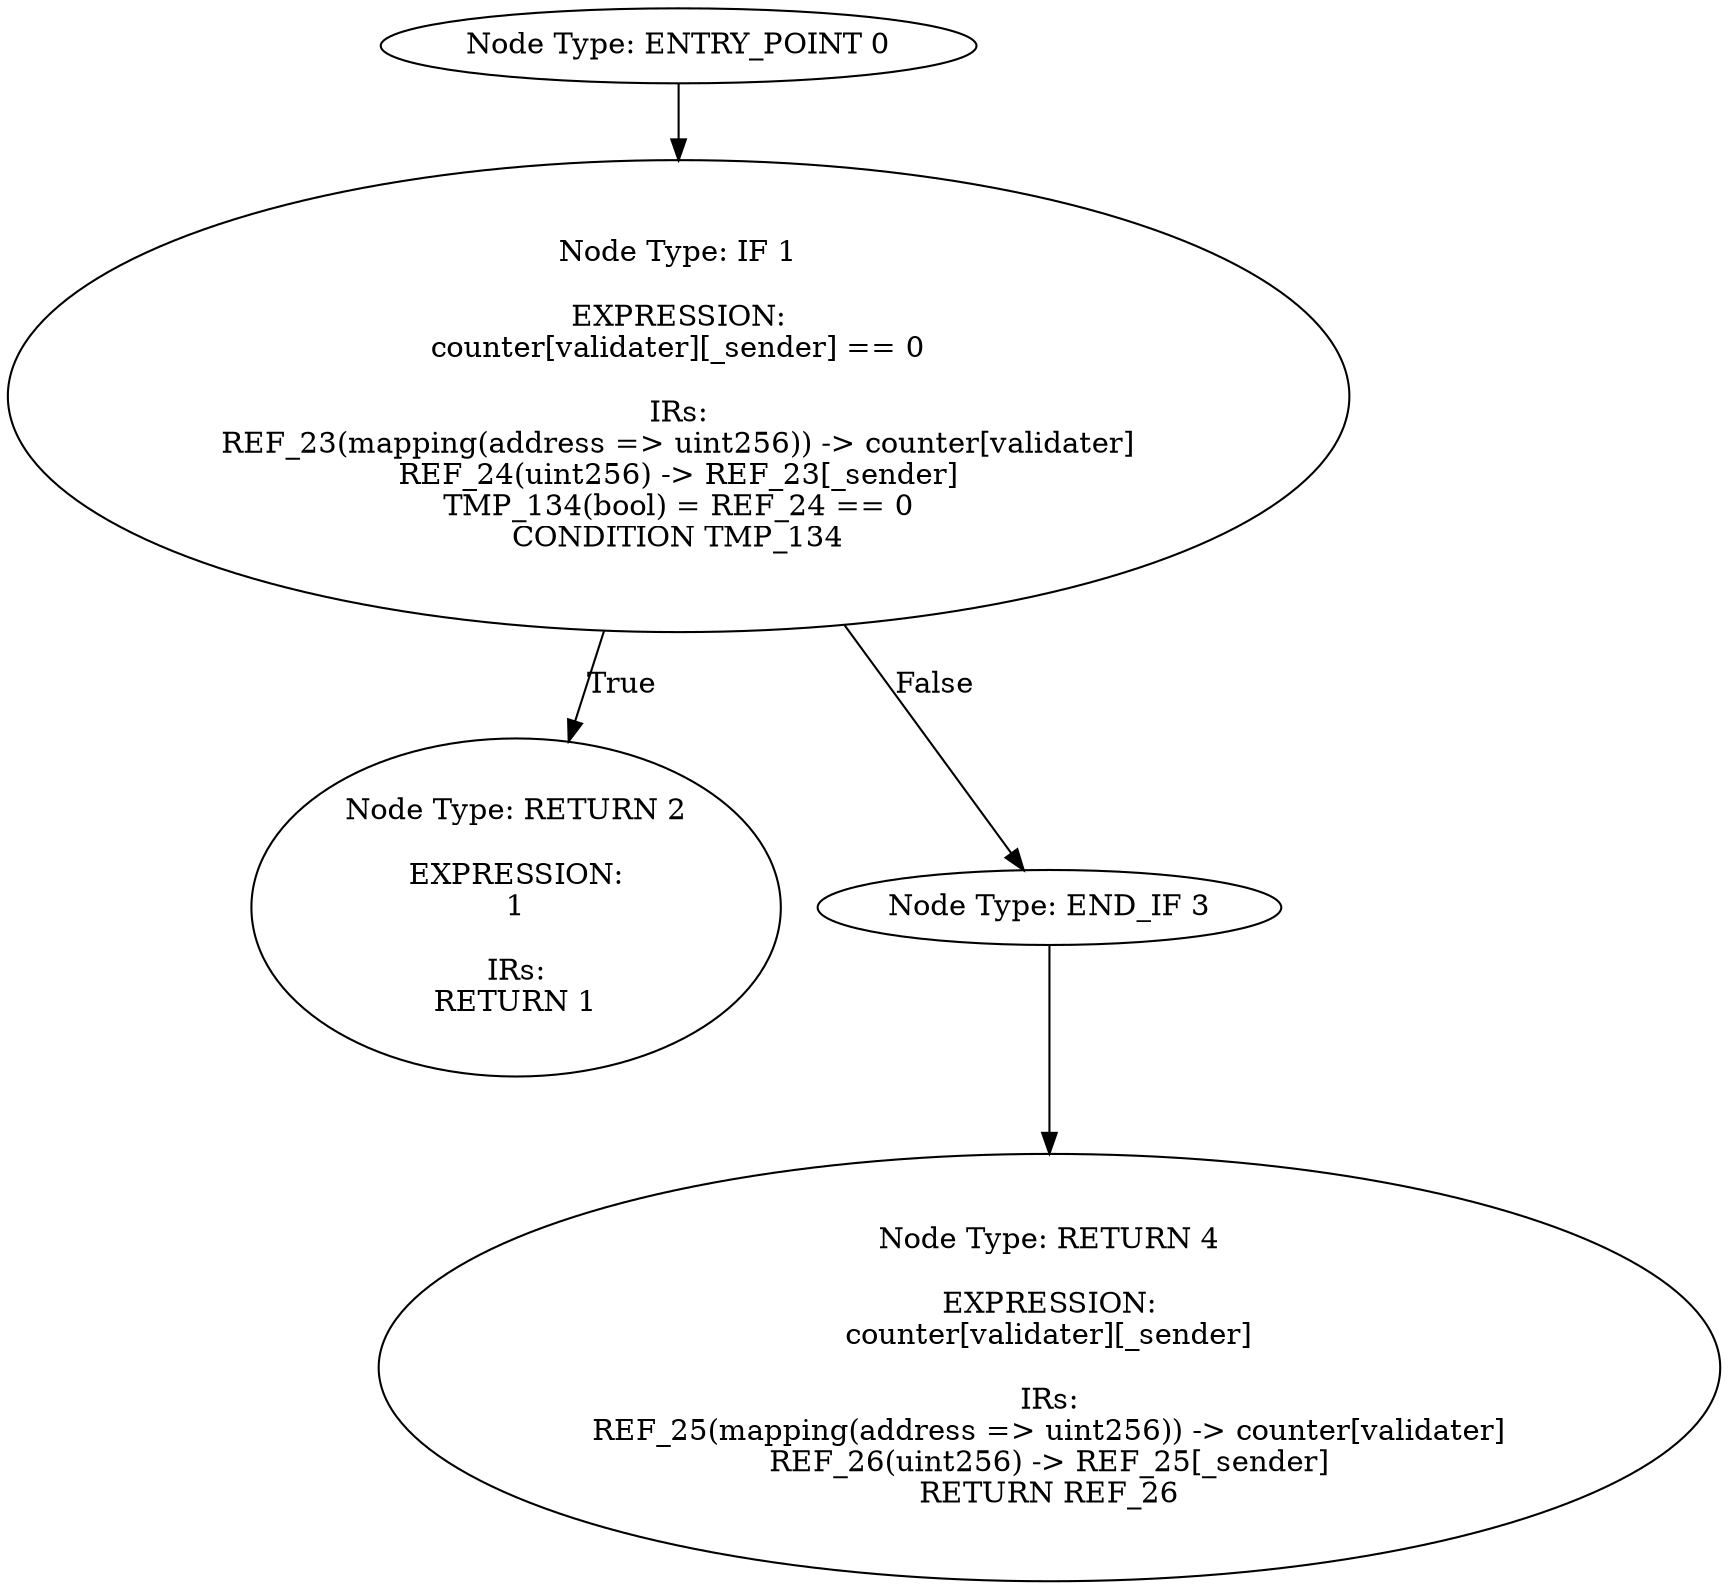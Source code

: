 digraph{
0[label="Node Type: ENTRY_POINT 0
"];
0->1;
1[label="Node Type: IF 1

EXPRESSION:
counter[validater][_sender] == 0

IRs:
REF_23(mapping(address => uint256)) -> counter[validater]
REF_24(uint256) -> REF_23[_sender]
TMP_134(bool) = REF_24 == 0
CONDITION TMP_134"];
1->2[label="True"];
1->3[label="False"];
2[label="Node Type: RETURN 2

EXPRESSION:
1

IRs:
RETURN 1"];
3[label="Node Type: END_IF 3
"];
3->4;
4[label="Node Type: RETURN 4

EXPRESSION:
counter[validater][_sender]

IRs:
REF_25(mapping(address => uint256)) -> counter[validater]
REF_26(uint256) -> REF_25[_sender]
RETURN REF_26"];
}
